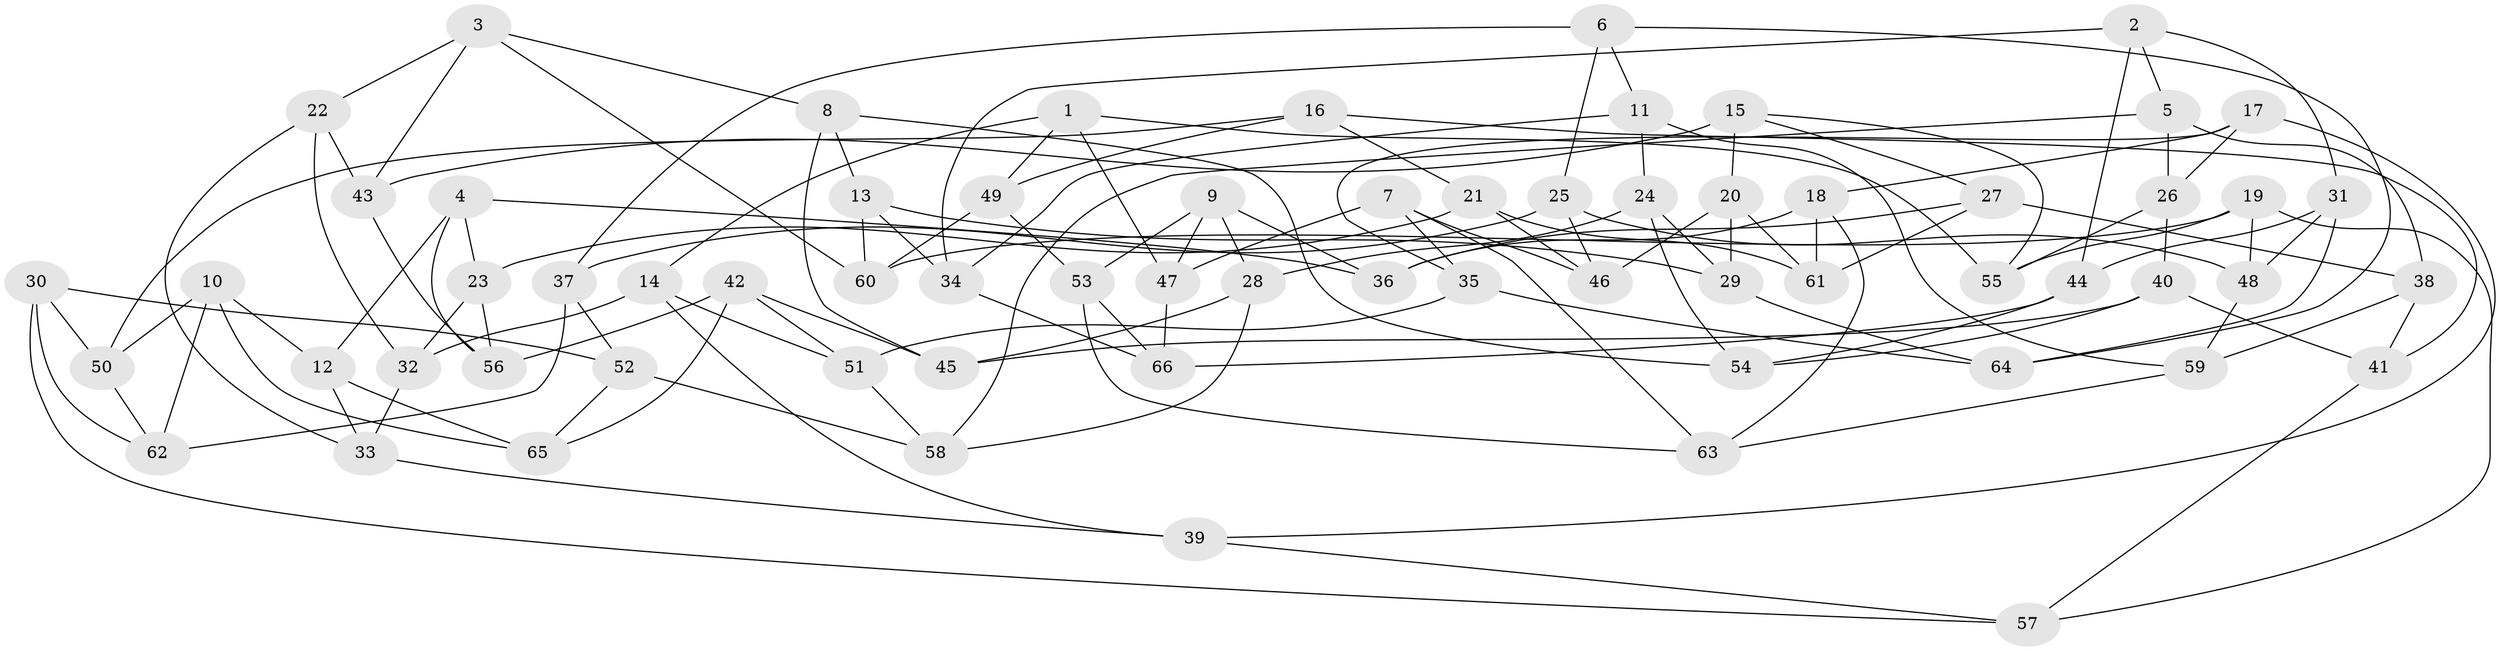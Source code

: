 // coarse degree distribution, {4: 0.3076923076923077, 6: 0.4358974358974359, 5: 0.23076923076923078, 3: 0.02564102564102564}
// Generated by graph-tools (version 1.1) at 2025/42/03/06/25 10:42:25]
// undirected, 66 vertices, 132 edges
graph export_dot {
graph [start="1"]
  node [color=gray90,style=filled];
  1;
  2;
  3;
  4;
  5;
  6;
  7;
  8;
  9;
  10;
  11;
  12;
  13;
  14;
  15;
  16;
  17;
  18;
  19;
  20;
  21;
  22;
  23;
  24;
  25;
  26;
  27;
  28;
  29;
  30;
  31;
  32;
  33;
  34;
  35;
  36;
  37;
  38;
  39;
  40;
  41;
  42;
  43;
  44;
  45;
  46;
  47;
  48;
  49;
  50;
  51;
  52;
  53;
  54;
  55;
  56;
  57;
  58;
  59;
  60;
  61;
  62;
  63;
  64;
  65;
  66;
  1 -- 55;
  1 -- 47;
  1 -- 14;
  1 -- 49;
  2 -- 31;
  2 -- 44;
  2 -- 5;
  2 -- 34;
  3 -- 60;
  3 -- 43;
  3 -- 22;
  3 -- 8;
  4 -- 12;
  4 -- 56;
  4 -- 23;
  4 -- 36;
  5 -- 26;
  5 -- 58;
  5 -- 38;
  6 -- 64;
  6 -- 37;
  6 -- 25;
  6 -- 11;
  7 -- 46;
  7 -- 35;
  7 -- 63;
  7 -- 47;
  8 -- 45;
  8 -- 54;
  8 -- 13;
  9 -- 36;
  9 -- 47;
  9 -- 28;
  9 -- 53;
  10 -- 50;
  10 -- 62;
  10 -- 65;
  10 -- 12;
  11 -- 59;
  11 -- 24;
  11 -- 34;
  12 -- 33;
  12 -- 65;
  13 -- 34;
  13 -- 29;
  13 -- 60;
  14 -- 32;
  14 -- 39;
  14 -- 51;
  15 -- 55;
  15 -- 43;
  15 -- 27;
  15 -- 20;
  16 -- 50;
  16 -- 21;
  16 -- 41;
  16 -- 49;
  17 -- 18;
  17 -- 39;
  17 -- 35;
  17 -- 26;
  18 -- 61;
  18 -- 63;
  18 -- 36;
  19 -- 60;
  19 -- 57;
  19 -- 48;
  19 -- 55;
  20 -- 61;
  20 -- 29;
  20 -- 46;
  21 -- 46;
  21 -- 23;
  21 -- 61;
  22 -- 43;
  22 -- 33;
  22 -- 32;
  23 -- 32;
  23 -- 56;
  24 -- 28;
  24 -- 54;
  24 -- 29;
  25 -- 37;
  25 -- 46;
  25 -- 48;
  26 -- 40;
  26 -- 55;
  27 -- 36;
  27 -- 38;
  27 -- 61;
  28 -- 58;
  28 -- 45;
  29 -- 64;
  30 -- 62;
  30 -- 57;
  30 -- 52;
  30 -- 50;
  31 -- 64;
  31 -- 44;
  31 -- 48;
  32 -- 33;
  33 -- 39;
  34 -- 66;
  35 -- 51;
  35 -- 64;
  37 -- 62;
  37 -- 52;
  38 -- 59;
  38 -- 41;
  39 -- 57;
  40 -- 45;
  40 -- 54;
  40 -- 41;
  41 -- 57;
  42 -- 56;
  42 -- 51;
  42 -- 65;
  42 -- 45;
  43 -- 56;
  44 -- 54;
  44 -- 66;
  47 -- 66;
  48 -- 59;
  49 -- 53;
  49 -- 60;
  50 -- 62;
  51 -- 58;
  52 -- 58;
  52 -- 65;
  53 -- 63;
  53 -- 66;
  59 -- 63;
}
